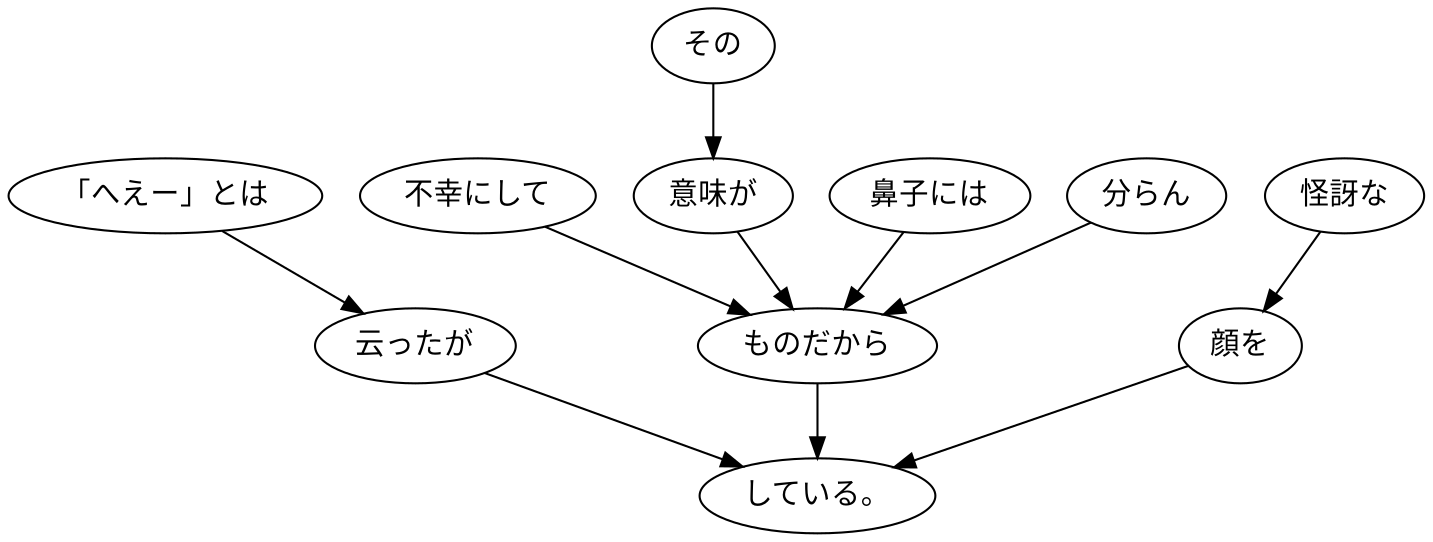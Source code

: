 digraph graph1669 {
	node0 [label="不幸にして"];
	node1 [label="その"];
	node2 [label="意味が"];
	node3 [label="鼻子には"];
	node4 [label="分らん"];
	node5 [label="ものだから"];
	node6 [label="「へえー」とは"];
	node7 [label="云ったが"];
	node8 [label="怪訝な"];
	node9 [label="顔を"];
	node10 [label="している。"];
	node0 -> node5;
	node1 -> node2;
	node2 -> node5;
	node3 -> node5;
	node4 -> node5;
	node5 -> node10;
	node6 -> node7;
	node7 -> node10;
	node8 -> node9;
	node9 -> node10;
}
